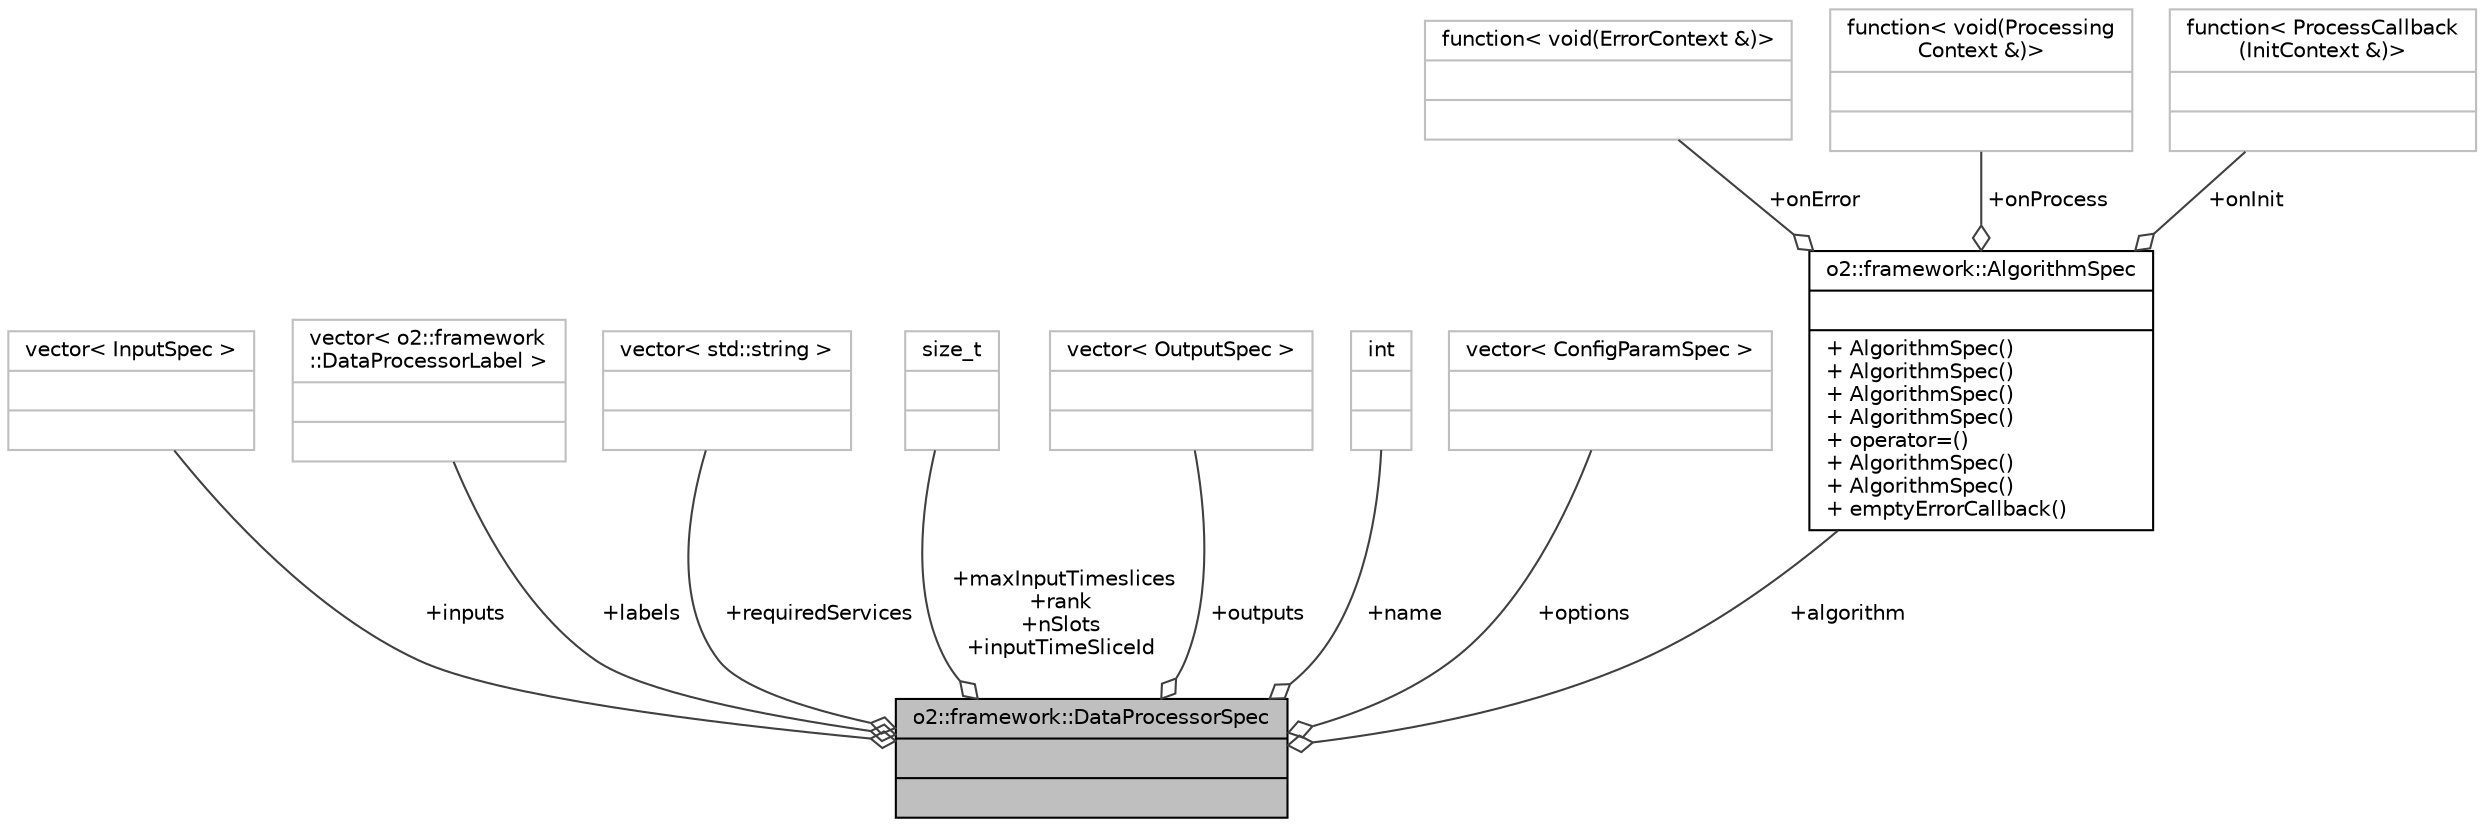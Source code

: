 digraph "o2::framework::DataProcessorSpec"
{
 // INTERACTIVE_SVG=YES
  bgcolor="transparent";
  edge [fontname="Helvetica",fontsize="10",labelfontname="Helvetica",labelfontsize="10"];
  node [fontname="Helvetica",fontsize="10",shape=record];
  Node1 [label="{o2::framework::DataProcessorSpec\n||}",height=0.2,width=0.4,color="black", fillcolor="grey75", style="filled" fontcolor="black"];
  Node2 -> Node1 [color="grey25",fontsize="10",style="solid",label=" +inputs" ,arrowhead="odiamond",fontname="Helvetica"];
  Node2 [label="{vector\< InputSpec \>\n||}",height=0.2,width=0.4,color="grey75"];
  Node3 -> Node1 [color="grey25",fontsize="10",style="solid",label=" +labels" ,arrowhead="odiamond",fontname="Helvetica"];
  Node3 [label="{vector\< o2::framework\l::DataProcessorLabel \>\n||}",height=0.2,width=0.4,color="grey75"];
  Node4 -> Node1 [color="grey25",fontsize="10",style="solid",label=" +requiredServices" ,arrowhead="odiamond",fontname="Helvetica"];
  Node4 [label="{vector\< std::string \>\n||}",height=0.2,width=0.4,color="grey75"];
  Node5 -> Node1 [color="grey25",fontsize="10",style="solid",label=" +maxInputTimeslices\n+rank\n+nSlots\n+inputTimeSliceId" ,arrowhead="odiamond",fontname="Helvetica"];
  Node5 [label="{size_t\n||}",height=0.2,width=0.4,color="grey75"];
  Node6 -> Node1 [color="grey25",fontsize="10",style="solid",label=" +outputs" ,arrowhead="odiamond",fontname="Helvetica"];
  Node6 [label="{vector\< OutputSpec \>\n||}",height=0.2,width=0.4,color="grey75"];
  Node7 -> Node1 [color="grey25",fontsize="10",style="solid",label=" +name" ,arrowhead="odiamond",fontname="Helvetica"];
  Node7 [label="{int\n||}",height=0.2,width=0.4,color="grey75"];
  Node8 -> Node1 [color="grey25",fontsize="10",style="solid",label=" +options" ,arrowhead="odiamond",fontname="Helvetica"];
  Node8 [label="{vector\< ConfigParamSpec \>\n||}",height=0.2,width=0.4,color="grey75"];
  Node9 -> Node1 [color="grey25",fontsize="10",style="solid",label=" +algorithm" ,arrowhead="odiamond",fontname="Helvetica"];
  Node9 [label="{o2::framework::AlgorithmSpec\n||+ AlgorithmSpec()\l+ AlgorithmSpec()\l+ AlgorithmSpec()\l+ AlgorithmSpec()\l+ operator=()\l+ AlgorithmSpec()\l+ AlgorithmSpec()\l+ emptyErrorCallback()\l}",height=0.2,width=0.4,color="black",URL="$d4/d5e/structo2_1_1framework_1_1AlgorithmSpec.html"];
  Node10 -> Node9 [color="grey25",fontsize="10",style="solid",label=" +onError" ,arrowhead="odiamond",fontname="Helvetica"];
  Node10 [label="{function\< void(ErrorContext &)\>\n||}",height=0.2,width=0.4,color="grey75"];
  Node11 -> Node9 [color="grey25",fontsize="10",style="solid",label=" +onProcess" ,arrowhead="odiamond",fontname="Helvetica"];
  Node11 [label="{function\< void(Processing\lContext &)\>\n||}",height=0.2,width=0.4,color="grey75"];
  Node12 -> Node9 [color="grey25",fontsize="10",style="solid",label=" +onInit" ,arrowhead="odiamond",fontname="Helvetica"];
  Node12 [label="{function\< ProcessCallback\l(InitContext &)\>\n||}",height=0.2,width=0.4,color="grey75"];
}
